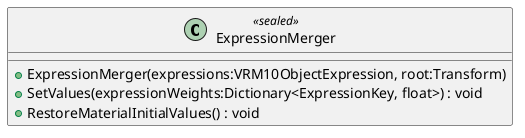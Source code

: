 @startuml
class ExpressionMerger <<sealed>> {
    + ExpressionMerger(expressions:VRM10ObjectExpression, root:Transform)
    + SetValues(expressionWeights:Dictionary<ExpressionKey, float>) : void
    + RestoreMaterialInitialValues() : void
}
@enduml
